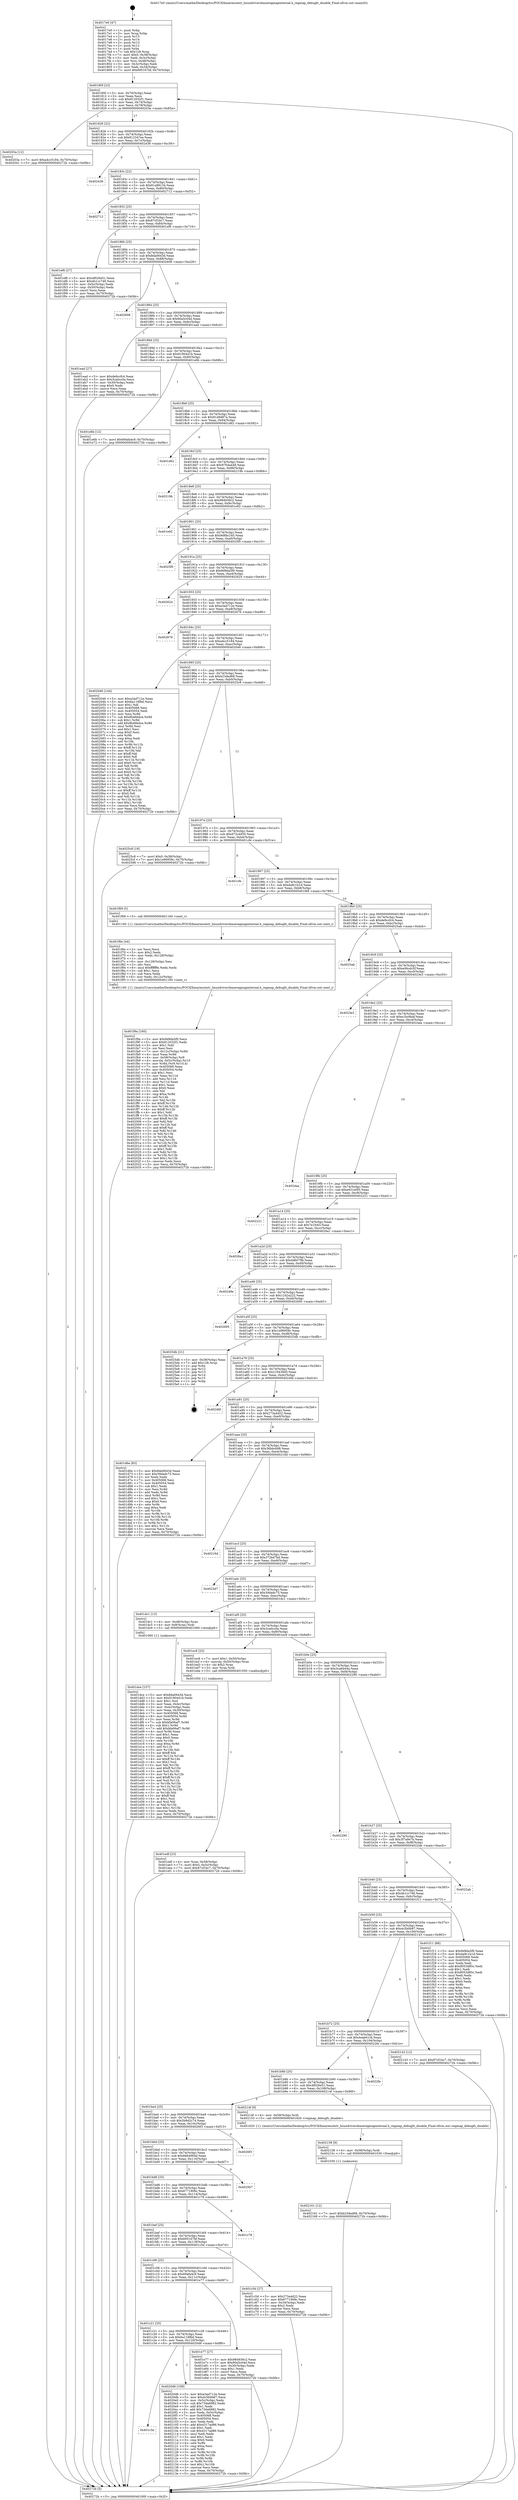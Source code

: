 digraph "0x4017e0" {
  label = "0x4017e0 (/mnt/c/Users/mathe/Desktop/tcc/POCII/binaries/extr_linuxdriversbaseregmapinternal.h_regmap_debugfs_disable_Final-ollvm.out::main(0))"
  labelloc = "t"
  node[shape=record]

  Entry [label="",width=0.3,height=0.3,shape=circle,fillcolor=black,style=filled]
  "0x40180f" [label="{
     0x40180f [23]\l
     | [instrs]\l
     &nbsp;&nbsp;0x40180f \<+3\>: mov -0x70(%rbp),%eax\l
     &nbsp;&nbsp;0x401812 \<+2\>: mov %eax,%ecx\l
     &nbsp;&nbsp;0x401814 \<+6\>: sub $0x812032f1,%ecx\l
     &nbsp;&nbsp;0x40181a \<+3\>: mov %eax,-0x74(%rbp)\l
     &nbsp;&nbsp;0x40181d \<+3\>: mov %ecx,-0x78(%rbp)\l
     &nbsp;&nbsp;0x401820 \<+6\>: je 000000000040203a \<main+0x85a\>\l
  }"]
  "0x40203a" [label="{
     0x40203a [12]\l
     | [instrs]\l
     &nbsp;&nbsp;0x40203a \<+7\>: movl $0xa4cc5184,-0x70(%rbp)\l
     &nbsp;&nbsp;0x402041 \<+5\>: jmp 000000000040272b \<main+0xf4b\>\l
  }"]
  "0x401826" [label="{
     0x401826 [22]\l
     | [instrs]\l
     &nbsp;&nbsp;0x401826 \<+5\>: jmp 000000000040182b \<main+0x4b\>\l
     &nbsp;&nbsp;0x40182b \<+3\>: mov -0x74(%rbp),%eax\l
     &nbsp;&nbsp;0x40182e \<+5\>: sub $0x812347ee,%eax\l
     &nbsp;&nbsp;0x401833 \<+3\>: mov %eax,-0x7c(%rbp)\l
     &nbsp;&nbsp;0x401836 \<+6\>: je 0000000000402436 \<main+0xc56\>\l
  }"]
  Exit [label="",width=0.3,height=0.3,shape=circle,fillcolor=black,style=filled,peripheries=2]
  "0x402436" [label="{
     0x402436\l
  }", style=dashed]
  "0x40183c" [label="{
     0x40183c [22]\l
     | [instrs]\l
     &nbsp;&nbsp;0x40183c \<+5\>: jmp 0000000000401841 \<main+0x61\>\l
     &nbsp;&nbsp;0x401841 \<+3\>: mov -0x74(%rbp),%eax\l
     &nbsp;&nbsp;0x401844 \<+5\>: sub $0x81a88134,%eax\l
     &nbsp;&nbsp;0x401849 \<+3\>: mov %eax,-0x80(%rbp)\l
     &nbsp;&nbsp;0x40184c \<+6\>: je 0000000000402712 \<main+0xf32\>\l
  }"]
  "0x402161" [label="{
     0x402161 [12]\l
     | [instrs]\l
     &nbsp;&nbsp;0x402161 \<+7\>: movl $0xb23ded68,-0x70(%rbp)\l
     &nbsp;&nbsp;0x402168 \<+5\>: jmp 000000000040272b \<main+0xf4b\>\l
  }"]
  "0x402712" [label="{
     0x402712\l
  }", style=dashed]
  "0x401852" [label="{
     0x401852 [25]\l
     | [instrs]\l
     &nbsp;&nbsp;0x401852 \<+5\>: jmp 0000000000401857 \<main+0x77\>\l
     &nbsp;&nbsp;0x401857 \<+3\>: mov -0x74(%rbp),%eax\l
     &nbsp;&nbsp;0x40185a \<+5\>: sub $0x87cf1bc7,%eax\l
     &nbsp;&nbsp;0x40185f \<+6\>: mov %eax,-0x84(%rbp)\l
     &nbsp;&nbsp;0x401865 \<+6\>: je 0000000000401ef6 \<main+0x716\>\l
  }"]
  "0x402158" [label="{
     0x402158 [9]\l
     | [instrs]\l
     &nbsp;&nbsp;0x402158 \<+4\>: mov -0x58(%rbp),%rdi\l
     &nbsp;&nbsp;0x40215c \<+5\>: call 0000000000401030 \<free@plt\>\l
     | [calls]\l
     &nbsp;&nbsp;0x401030 \{1\} (unknown)\l
  }"]
  "0x401ef6" [label="{
     0x401ef6 [27]\l
     | [instrs]\l
     &nbsp;&nbsp;0x401ef6 \<+5\>: mov $0x4f026e51,%eax\l
     &nbsp;&nbsp;0x401efb \<+5\>: mov $0x4b1cc746,%ecx\l
     &nbsp;&nbsp;0x401f00 \<+3\>: mov -0x5c(%rbp),%edx\l
     &nbsp;&nbsp;0x401f03 \<+3\>: cmp -0x50(%rbp),%edx\l
     &nbsp;&nbsp;0x401f06 \<+3\>: cmovl %ecx,%eax\l
     &nbsp;&nbsp;0x401f09 \<+3\>: mov %eax,-0x70(%rbp)\l
     &nbsp;&nbsp;0x401f0c \<+5\>: jmp 000000000040272b \<main+0xf4b\>\l
  }"]
  "0x40186b" [label="{
     0x40186b [25]\l
     | [instrs]\l
     &nbsp;&nbsp;0x40186b \<+5\>: jmp 0000000000401870 \<main+0x90\>\l
     &nbsp;&nbsp;0x401870 \<+3\>: mov -0x74(%rbp),%eax\l
     &nbsp;&nbsp;0x401873 \<+5\>: sub $0x8da0643d,%eax\l
     &nbsp;&nbsp;0x401878 \<+6\>: mov %eax,-0x88(%rbp)\l
     &nbsp;&nbsp;0x40187e \<+6\>: je 0000000000402608 \<main+0xe28\>\l
  }"]
  "0x401c3a" [label="{
     0x401c3a\l
  }", style=dashed]
  "0x402608" [label="{
     0x402608\l
  }", style=dashed]
  "0x401884" [label="{
     0x401884 [25]\l
     | [instrs]\l
     &nbsp;&nbsp;0x401884 \<+5\>: jmp 0000000000401889 \<main+0xa9\>\l
     &nbsp;&nbsp;0x401889 \<+3\>: mov -0x74(%rbp),%eax\l
     &nbsp;&nbsp;0x40188c \<+5\>: sub $0x90a5c04d,%eax\l
     &nbsp;&nbsp;0x401891 \<+6\>: mov %eax,-0x8c(%rbp)\l
     &nbsp;&nbsp;0x401897 \<+6\>: je 0000000000401ead \<main+0x6cd\>\l
  }"]
  "0x4020d6" [label="{
     0x4020d6 [109]\l
     | [instrs]\l
     &nbsp;&nbsp;0x4020d6 \<+5\>: mov $0xa3ad712e,%eax\l
     &nbsp;&nbsp;0x4020db \<+5\>: mov $0x4c5b0b87,%ecx\l
     &nbsp;&nbsp;0x4020e0 \<+3\>: mov -0x5c(%rbp),%edx\l
     &nbsp;&nbsp;0x4020e3 \<+6\>: sub $0x73da6982,%edx\l
     &nbsp;&nbsp;0x4020e9 \<+3\>: add $0x1,%edx\l
     &nbsp;&nbsp;0x4020ec \<+6\>: add $0x73da6982,%edx\l
     &nbsp;&nbsp;0x4020f2 \<+3\>: mov %edx,-0x5c(%rbp)\l
     &nbsp;&nbsp;0x4020f5 \<+7\>: mov 0x405068,%edx\l
     &nbsp;&nbsp;0x4020fc \<+7\>: mov 0x405054,%esi\l
     &nbsp;&nbsp;0x402103 \<+2\>: mov %edx,%edi\l
     &nbsp;&nbsp;0x402105 \<+6\>: add $0x4317ad86,%edi\l
     &nbsp;&nbsp;0x40210b \<+3\>: sub $0x1,%edi\l
     &nbsp;&nbsp;0x40210e \<+6\>: sub $0x4317ad86,%edi\l
     &nbsp;&nbsp;0x402114 \<+3\>: imul %edi,%edx\l
     &nbsp;&nbsp;0x402117 \<+3\>: and $0x1,%edx\l
     &nbsp;&nbsp;0x40211a \<+3\>: cmp $0x0,%edx\l
     &nbsp;&nbsp;0x40211d \<+4\>: sete %r8b\l
     &nbsp;&nbsp;0x402121 \<+3\>: cmp $0xa,%esi\l
     &nbsp;&nbsp;0x402124 \<+4\>: setl %r9b\l
     &nbsp;&nbsp;0x402128 \<+3\>: mov %r8b,%r10b\l
     &nbsp;&nbsp;0x40212b \<+3\>: and %r9b,%r10b\l
     &nbsp;&nbsp;0x40212e \<+3\>: xor %r9b,%r8b\l
     &nbsp;&nbsp;0x402131 \<+3\>: or %r8b,%r10b\l
     &nbsp;&nbsp;0x402134 \<+4\>: test $0x1,%r10b\l
     &nbsp;&nbsp;0x402138 \<+3\>: cmovne %ecx,%eax\l
     &nbsp;&nbsp;0x40213b \<+3\>: mov %eax,-0x70(%rbp)\l
     &nbsp;&nbsp;0x40213e \<+5\>: jmp 000000000040272b \<main+0xf4b\>\l
  }"]
  "0x401ead" [label="{
     0x401ead [27]\l
     | [instrs]\l
     &nbsp;&nbsp;0x401ead \<+5\>: mov $0xde9ccfc4,%eax\l
     &nbsp;&nbsp;0x401eb2 \<+5\>: mov $0x3ca0cc0a,%ecx\l
     &nbsp;&nbsp;0x401eb7 \<+3\>: mov -0x30(%rbp),%edx\l
     &nbsp;&nbsp;0x401eba \<+3\>: cmp $0x0,%edx\l
     &nbsp;&nbsp;0x401ebd \<+3\>: cmove %ecx,%eax\l
     &nbsp;&nbsp;0x401ec0 \<+3\>: mov %eax,-0x70(%rbp)\l
     &nbsp;&nbsp;0x401ec3 \<+5\>: jmp 000000000040272b \<main+0xf4b\>\l
  }"]
  "0x40189d" [label="{
     0x40189d [25]\l
     | [instrs]\l
     &nbsp;&nbsp;0x40189d \<+5\>: jmp 00000000004018a2 \<main+0xc2\>\l
     &nbsp;&nbsp;0x4018a2 \<+3\>: mov -0x74(%rbp),%eax\l
     &nbsp;&nbsp;0x4018a5 \<+5\>: sub $0x9190441b,%eax\l
     &nbsp;&nbsp;0x4018aa \<+6\>: mov %eax,-0x90(%rbp)\l
     &nbsp;&nbsp;0x4018b0 \<+6\>: je 0000000000401e6b \<main+0x68b\>\l
  }"]
  "0x401f9a" [label="{
     0x401f9a [160]\l
     | [instrs]\l
     &nbsp;&nbsp;0x401f9a \<+5\>: mov $0x9d9da5f0,%ecx\l
     &nbsp;&nbsp;0x401f9f \<+5\>: mov $0x812032f1,%edx\l
     &nbsp;&nbsp;0x401fa4 \<+3\>: mov $0x1,%dil\l
     &nbsp;&nbsp;0x401fa7 \<+2\>: xor %esi,%esi\l
     &nbsp;&nbsp;0x401fa9 \<+7\>: mov -0x12c(%rbp),%r8d\l
     &nbsp;&nbsp;0x401fb0 \<+4\>: imul %eax,%r8d\l
     &nbsp;&nbsp;0x401fb4 \<+4\>: mov -0x58(%rbp),%r9\l
     &nbsp;&nbsp;0x401fb8 \<+4\>: movslq -0x5c(%rbp),%r10\l
     &nbsp;&nbsp;0x401fbc \<+4\>: mov %r8d,(%r9,%r10,4)\l
     &nbsp;&nbsp;0x401fc0 \<+7\>: mov 0x405068,%eax\l
     &nbsp;&nbsp;0x401fc7 \<+8\>: mov 0x405054,%r8d\l
     &nbsp;&nbsp;0x401fcf \<+3\>: sub $0x1,%esi\l
     &nbsp;&nbsp;0x401fd2 \<+3\>: mov %eax,%r11d\l
     &nbsp;&nbsp;0x401fd5 \<+3\>: add %esi,%r11d\l
     &nbsp;&nbsp;0x401fd8 \<+4\>: imul %r11d,%eax\l
     &nbsp;&nbsp;0x401fdc \<+3\>: and $0x1,%eax\l
     &nbsp;&nbsp;0x401fdf \<+3\>: cmp $0x0,%eax\l
     &nbsp;&nbsp;0x401fe2 \<+3\>: sete %bl\l
     &nbsp;&nbsp;0x401fe5 \<+4\>: cmp $0xa,%r8d\l
     &nbsp;&nbsp;0x401fe9 \<+4\>: setl %r14b\l
     &nbsp;&nbsp;0x401fed \<+3\>: mov %bl,%r15b\l
     &nbsp;&nbsp;0x401ff0 \<+4\>: xor $0xff,%r15b\l
     &nbsp;&nbsp;0x401ff4 \<+3\>: mov %r14b,%r12b\l
     &nbsp;&nbsp;0x401ff7 \<+4\>: xor $0xff,%r12b\l
     &nbsp;&nbsp;0x401ffb \<+4\>: xor $0x1,%dil\l
     &nbsp;&nbsp;0x401fff \<+3\>: mov %r15b,%r13b\l
     &nbsp;&nbsp;0x402002 \<+4\>: and $0xff,%r13b\l
     &nbsp;&nbsp;0x402006 \<+3\>: and %dil,%bl\l
     &nbsp;&nbsp;0x402009 \<+3\>: mov %r12b,%al\l
     &nbsp;&nbsp;0x40200c \<+2\>: and $0xff,%al\l
     &nbsp;&nbsp;0x40200e \<+3\>: and %dil,%r14b\l
     &nbsp;&nbsp;0x402011 \<+3\>: or %bl,%r13b\l
     &nbsp;&nbsp;0x402014 \<+3\>: or %r14b,%al\l
     &nbsp;&nbsp;0x402017 \<+3\>: xor %al,%r13b\l
     &nbsp;&nbsp;0x40201a \<+3\>: or %r12b,%r15b\l
     &nbsp;&nbsp;0x40201d \<+4\>: xor $0xff,%r15b\l
     &nbsp;&nbsp;0x402021 \<+4\>: or $0x1,%dil\l
     &nbsp;&nbsp;0x402025 \<+3\>: and %dil,%r15b\l
     &nbsp;&nbsp;0x402028 \<+3\>: or %r15b,%r13b\l
     &nbsp;&nbsp;0x40202b \<+4\>: test $0x1,%r13b\l
     &nbsp;&nbsp;0x40202f \<+3\>: cmovne %edx,%ecx\l
     &nbsp;&nbsp;0x402032 \<+3\>: mov %ecx,-0x70(%rbp)\l
     &nbsp;&nbsp;0x402035 \<+5\>: jmp 000000000040272b \<main+0xf4b\>\l
  }"]
  "0x401e6b" [label="{
     0x401e6b [12]\l
     | [instrs]\l
     &nbsp;&nbsp;0x401e6b \<+7\>: movl $0x69afa4c9,-0x70(%rbp)\l
     &nbsp;&nbsp;0x401e72 \<+5\>: jmp 000000000040272b \<main+0xf4b\>\l
  }"]
  "0x4018b6" [label="{
     0x4018b6 [25]\l
     | [instrs]\l
     &nbsp;&nbsp;0x4018b6 \<+5\>: jmp 00000000004018bb \<main+0xdb\>\l
     &nbsp;&nbsp;0x4018bb \<+3\>: mov -0x74(%rbp),%eax\l
     &nbsp;&nbsp;0x4018be \<+5\>: sub $0x91d9d87a,%eax\l
     &nbsp;&nbsp;0x4018c3 \<+6\>: mov %eax,-0x94(%rbp)\l
     &nbsp;&nbsp;0x4018c9 \<+6\>: je 0000000000401d62 \<main+0x582\>\l
  }"]
  "0x401f6e" [label="{
     0x401f6e [44]\l
     | [instrs]\l
     &nbsp;&nbsp;0x401f6e \<+2\>: xor %ecx,%ecx\l
     &nbsp;&nbsp;0x401f70 \<+5\>: mov $0x2,%edx\l
     &nbsp;&nbsp;0x401f75 \<+6\>: mov %edx,-0x128(%rbp)\l
     &nbsp;&nbsp;0x401f7b \<+1\>: cltd\l
     &nbsp;&nbsp;0x401f7c \<+6\>: mov -0x128(%rbp),%esi\l
     &nbsp;&nbsp;0x401f82 \<+2\>: idiv %esi\l
     &nbsp;&nbsp;0x401f84 \<+6\>: imul $0xfffffffe,%edx,%edx\l
     &nbsp;&nbsp;0x401f8a \<+3\>: sub $0x1,%ecx\l
     &nbsp;&nbsp;0x401f8d \<+2\>: sub %ecx,%edx\l
     &nbsp;&nbsp;0x401f8f \<+6\>: mov %edx,-0x12c(%rbp)\l
     &nbsp;&nbsp;0x401f95 \<+5\>: call 0000000000401160 \<next_i\>\l
     | [calls]\l
     &nbsp;&nbsp;0x401160 \{1\} (/mnt/c/Users/mathe/Desktop/tcc/POCII/binaries/extr_linuxdriversbaseregmapinternal.h_regmap_debugfs_disable_Final-ollvm.out::next_i)\l
  }"]
  "0x401d62" [label="{
     0x401d62\l
  }", style=dashed]
  "0x4018cf" [label="{
     0x4018cf [25]\l
     | [instrs]\l
     &nbsp;&nbsp;0x4018cf \<+5\>: jmp 00000000004018d4 \<main+0xf4\>\l
     &nbsp;&nbsp;0x4018d4 \<+3\>: mov -0x74(%rbp),%eax\l
     &nbsp;&nbsp;0x4018d7 \<+5\>: sub $0x9764a448,%eax\l
     &nbsp;&nbsp;0x4018dc \<+6\>: mov %eax,-0x98(%rbp)\l
     &nbsp;&nbsp;0x4018e2 \<+6\>: je 000000000040219b \<main+0x9bb\>\l
  }"]
  "0x401edf" [label="{
     0x401edf [23]\l
     | [instrs]\l
     &nbsp;&nbsp;0x401edf \<+4\>: mov %rax,-0x58(%rbp)\l
     &nbsp;&nbsp;0x401ee3 \<+7\>: movl $0x0,-0x5c(%rbp)\l
     &nbsp;&nbsp;0x401eea \<+7\>: movl $0x87cf1bc7,-0x70(%rbp)\l
     &nbsp;&nbsp;0x401ef1 \<+5\>: jmp 000000000040272b \<main+0xf4b\>\l
  }"]
  "0x40219b" [label="{
     0x40219b\l
  }", style=dashed]
  "0x4018e8" [label="{
     0x4018e8 [25]\l
     | [instrs]\l
     &nbsp;&nbsp;0x4018e8 \<+5\>: jmp 00000000004018ed \<main+0x10d\>\l
     &nbsp;&nbsp;0x4018ed \<+3\>: mov -0x74(%rbp),%eax\l
     &nbsp;&nbsp;0x4018f0 \<+5\>: sub $0x984936c2,%eax\l
     &nbsp;&nbsp;0x4018f5 \<+6\>: mov %eax,-0x9c(%rbp)\l
     &nbsp;&nbsp;0x4018fb \<+6\>: je 0000000000401e92 \<main+0x6b2\>\l
  }"]
  "0x401c21" [label="{
     0x401c21 [25]\l
     | [instrs]\l
     &nbsp;&nbsp;0x401c21 \<+5\>: jmp 0000000000401c26 \<main+0x446\>\l
     &nbsp;&nbsp;0x401c26 \<+3\>: mov -0x74(%rbp),%eax\l
     &nbsp;&nbsp;0x401c29 \<+5\>: sub $0x6a118fbd,%eax\l
     &nbsp;&nbsp;0x401c2e \<+6\>: mov %eax,-0x120(%rbp)\l
     &nbsp;&nbsp;0x401c34 \<+6\>: je 00000000004020d6 \<main+0x8f6\>\l
  }"]
  "0x401e92" [label="{
     0x401e92\l
  }", style=dashed]
  "0x401901" [label="{
     0x401901 [25]\l
     | [instrs]\l
     &nbsp;&nbsp;0x401901 \<+5\>: jmp 0000000000401906 \<main+0x126\>\l
     &nbsp;&nbsp;0x401906 \<+3\>: mov -0x74(%rbp),%eax\l
     &nbsp;&nbsp;0x401909 \<+5\>: sub $0x9d8bc245,%eax\l
     &nbsp;&nbsp;0x40190e \<+6\>: mov %eax,-0xa0(%rbp)\l
     &nbsp;&nbsp;0x401914 \<+6\>: je 00000000004025f0 \<main+0xe10\>\l
  }"]
  "0x401e77" [label="{
     0x401e77 [27]\l
     | [instrs]\l
     &nbsp;&nbsp;0x401e77 \<+5\>: mov $0x984936c2,%eax\l
     &nbsp;&nbsp;0x401e7c \<+5\>: mov $0x90a5c04d,%ecx\l
     &nbsp;&nbsp;0x401e81 \<+3\>: mov -0x30(%rbp),%edx\l
     &nbsp;&nbsp;0x401e84 \<+3\>: cmp $0x1,%edx\l
     &nbsp;&nbsp;0x401e87 \<+3\>: cmovl %ecx,%eax\l
     &nbsp;&nbsp;0x401e8a \<+3\>: mov %eax,-0x70(%rbp)\l
     &nbsp;&nbsp;0x401e8d \<+5\>: jmp 000000000040272b \<main+0xf4b\>\l
  }"]
  "0x4025f0" [label="{
     0x4025f0\l
  }", style=dashed]
  "0x40191a" [label="{
     0x40191a [25]\l
     | [instrs]\l
     &nbsp;&nbsp;0x40191a \<+5\>: jmp 000000000040191f \<main+0x13f\>\l
     &nbsp;&nbsp;0x40191f \<+3\>: mov -0x74(%rbp),%eax\l
     &nbsp;&nbsp;0x401922 \<+5\>: sub $0x9d9da5f0,%eax\l
     &nbsp;&nbsp;0x401927 \<+6\>: mov %eax,-0xa4(%rbp)\l
     &nbsp;&nbsp;0x40192d \<+6\>: je 0000000000402624 \<main+0xe44\>\l
  }"]
  "0x401dce" [label="{
     0x401dce [157]\l
     | [instrs]\l
     &nbsp;&nbsp;0x401dce \<+5\>: mov $0x8da0643d,%ecx\l
     &nbsp;&nbsp;0x401dd3 \<+5\>: mov $0x9190441b,%edx\l
     &nbsp;&nbsp;0x401dd8 \<+3\>: mov $0x1,%sil\l
     &nbsp;&nbsp;0x401ddb \<+3\>: mov %eax,-0x4c(%rbp)\l
     &nbsp;&nbsp;0x401dde \<+3\>: mov -0x4c(%rbp),%eax\l
     &nbsp;&nbsp;0x401de1 \<+3\>: mov %eax,-0x30(%rbp)\l
     &nbsp;&nbsp;0x401de4 \<+7\>: mov 0x405068,%eax\l
     &nbsp;&nbsp;0x401deb \<+8\>: mov 0x405054,%r8d\l
     &nbsp;&nbsp;0x401df3 \<+3\>: mov %eax,%r9d\l
     &nbsp;&nbsp;0x401df6 \<+7\>: sub $0xbfa06af7,%r9d\l
     &nbsp;&nbsp;0x401dfd \<+4\>: sub $0x1,%r9d\l
     &nbsp;&nbsp;0x401e01 \<+7\>: add $0xbfa06af7,%r9d\l
     &nbsp;&nbsp;0x401e08 \<+4\>: imul %r9d,%eax\l
     &nbsp;&nbsp;0x401e0c \<+3\>: and $0x1,%eax\l
     &nbsp;&nbsp;0x401e0f \<+3\>: cmp $0x0,%eax\l
     &nbsp;&nbsp;0x401e12 \<+4\>: sete %r10b\l
     &nbsp;&nbsp;0x401e16 \<+4\>: cmp $0xa,%r8d\l
     &nbsp;&nbsp;0x401e1a \<+4\>: setl %r11b\l
     &nbsp;&nbsp;0x401e1e \<+3\>: mov %r10b,%bl\l
     &nbsp;&nbsp;0x401e21 \<+3\>: xor $0xff,%bl\l
     &nbsp;&nbsp;0x401e24 \<+3\>: mov %r11b,%r14b\l
     &nbsp;&nbsp;0x401e27 \<+4\>: xor $0xff,%r14b\l
     &nbsp;&nbsp;0x401e2b \<+4\>: xor $0x1,%sil\l
     &nbsp;&nbsp;0x401e2f \<+3\>: mov %bl,%r15b\l
     &nbsp;&nbsp;0x401e32 \<+4\>: and $0xff,%r15b\l
     &nbsp;&nbsp;0x401e36 \<+3\>: and %sil,%r10b\l
     &nbsp;&nbsp;0x401e39 \<+3\>: mov %r14b,%r12b\l
     &nbsp;&nbsp;0x401e3c \<+4\>: and $0xff,%r12b\l
     &nbsp;&nbsp;0x401e40 \<+3\>: and %sil,%r11b\l
     &nbsp;&nbsp;0x401e43 \<+3\>: or %r10b,%r15b\l
     &nbsp;&nbsp;0x401e46 \<+3\>: or %r11b,%r12b\l
     &nbsp;&nbsp;0x401e49 \<+3\>: xor %r12b,%r15b\l
     &nbsp;&nbsp;0x401e4c \<+3\>: or %r14b,%bl\l
     &nbsp;&nbsp;0x401e4f \<+3\>: xor $0xff,%bl\l
     &nbsp;&nbsp;0x401e52 \<+4\>: or $0x1,%sil\l
     &nbsp;&nbsp;0x401e56 \<+3\>: and %sil,%bl\l
     &nbsp;&nbsp;0x401e59 \<+3\>: or %bl,%r15b\l
     &nbsp;&nbsp;0x401e5c \<+4\>: test $0x1,%r15b\l
     &nbsp;&nbsp;0x401e60 \<+3\>: cmovne %edx,%ecx\l
     &nbsp;&nbsp;0x401e63 \<+3\>: mov %ecx,-0x70(%rbp)\l
     &nbsp;&nbsp;0x401e66 \<+5\>: jmp 000000000040272b \<main+0xf4b\>\l
  }"]
  "0x402624" [label="{
     0x402624\l
  }", style=dashed]
  "0x401933" [label="{
     0x401933 [25]\l
     | [instrs]\l
     &nbsp;&nbsp;0x401933 \<+5\>: jmp 0000000000401938 \<main+0x158\>\l
     &nbsp;&nbsp;0x401938 \<+3\>: mov -0x74(%rbp),%eax\l
     &nbsp;&nbsp;0x40193b \<+5\>: sub $0xa3ad712e,%eax\l
     &nbsp;&nbsp;0x401940 \<+6\>: mov %eax,-0xa8(%rbp)\l
     &nbsp;&nbsp;0x401946 \<+6\>: je 0000000000402676 \<main+0xe96\>\l
  }"]
  "0x4017e0" [label="{
     0x4017e0 [47]\l
     | [instrs]\l
     &nbsp;&nbsp;0x4017e0 \<+1\>: push %rbp\l
     &nbsp;&nbsp;0x4017e1 \<+3\>: mov %rsp,%rbp\l
     &nbsp;&nbsp;0x4017e4 \<+2\>: push %r15\l
     &nbsp;&nbsp;0x4017e6 \<+2\>: push %r14\l
     &nbsp;&nbsp;0x4017e8 \<+2\>: push %r13\l
     &nbsp;&nbsp;0x4017ea \<+2\>: push %r12\l
     &nbsp;&nbsp;0x4017ec \<+1\>: push %rbx\l
     &nbsp;&nbsp;0x4017ed \<+7\>: sub $0x128,%rsp\l
     &nbsp;&nbsp;0x4017f4 \<+7\>: movl $0x0,-0x38(%rbp)\l
     &nbsp;&nbsp;0x4017fb \<+3\>: mov %edi,-0x3c(%rbp)\l
     &nbsp;&nbsp;0x4017fe \<+4\>: mov %rsi,-0x48(%rbp)\l
     &nbsp;&nbsp;0x401802 \<+3\>: mov -0x3c(%rbp),%edi\l
     &nbsp;&nbsp;0x401805 \<+3\>: mov %edi,-0x34(%rbp)\l
     &nbsp;&nbsp;0x401808 \<+7\>: movl $0x695167bf,-0x70(%rbp)\l
  }"]
  "0x402676" [label="{
     0x402676\l
  }", style=dashed]
  "0x40194c" [label="{
     0x40194c [25]\l
     | [instrs]\l
     &nbsp;&nbsp;0x40194c \<+5\>: jmp 0000000000401951 \<main+0x171\>\l
     &nbsp;&nbsp;0x401951 \<+3\>: mov -0x74(%rbp),%eax\l
     &nbsp;&nbsp;0x401954 \<+5\>: sub $0xa4cc5184,%eax\l
     &nbsp;&nbsp;0x401959 \<+6\>: mov %eax,-0xac(%rbp)\l
     &nbsp;&nbsp;0x40195f \<+6\>: je 0000000000402046 \<main+0x866\>\l
  }"]
  "0x40272b" [label="{
     0x40272b [5]\l
     | [instrs]\l
     &nbsp;&nbsp;0x40272b \<+5\>: jmp 000000000040180f \<main+0x2f\>\l
  }"]
  "0x402046" [label="{
     0x402046 [144]\l
     | [instrs]\l
     &nbsp;&nbsp;0x402046 \<+5\>: mov $0xa3ad712e,%eax\l
     &nbsp;&nbsp;0x40204b \<+5\>: mov $0x6a118fbd,%ecx\l
     &nbsp;&nbsp;0x402050 \<+2\>: mov $0x1,%dl\l
     &nbsp;&nbsp;0x402052 \<+7\>: mov 0x405068,%esi\l
     &nbsp;&nbsp;0x402059 \<+7\>: mov 0x405054,%edi\l
     &nbsp;&nbsp;0x402060 \<+3\>: mov %esi,%r8d\l
     &nbsp;&nbsp;0x402063 \<+7\>: sub $0x8b46bdce,%r8d\l
     &nbsp;&nbsp;0x40206a \<+4\>: sub $0x1,%r8d\l
     &nbsp;&nbsp;0x40206e \<+7\>: add $0x8b46bdce,%r8d\l
     &nbsp;&nbsp;0x402075 \<+4\>: imul %r8d,%esi\l
     &nbsp;&nbsp;0x402079 \<+3\>: and $0x1,%esi\l
     &nbsp;&nbsp;0x40207c \<+3\>: cmp $0x0,%esi\l
     &nbsp;&nbsp;0x40207f \<+4\>: sete %r9b\l
     &nbsp;&nbsp;0x402083 \<+3\>: cmp $0xa,%edi\l
     &nbsp;&nbsp;0x402086 \<+4\>: setl %r10b\l
     &nbsp;&nbsp;0x40208a \<+3\>: mov %r9b,%r11b\l
     &nbsp;&nbsp;0x40208d \<+4\>: xor $0xff,%r11b\l
     &nbsp;&nbsp;0x402091 \<+3\>: mov %r10b,%bl\l
     &nbsp;&nbsp;0x402094 \<+3\>: xor $0xff,%bl\l
     &nbsp;&nbsp;0x402097 \<+3\>: xor $0x0,%dl\l
     &nbsp;&nbsp;0x40209a \<+3\>: mov %r11b,%r14b\l
     &nbsp;&nbsp;0x40209d \<+4\>: and $0x0,%r14b\l
     &nbsp;&nbsp;0x4020a1 \<+3\>: and %dl,%r9b\l
     &nbsp;&nbsp;0x4020a4 \<+3\>: mov %bl,%r15b\l
     &nbsp;&nbsp;0x4020a7 \<+4\>: and $0x0,%r15b\l
     &nbsp;&nbsp;0x4020ab \<+3\>: and %dl,%r10b\l
     &nbsp;&nbsp;0x4020ae \<+3\>: or %r9b,%r14b\l
     &nbsp;&nbsp;0x4020b1 \<+3\>: or %r10b,%r15b\l
     &nbsp;&nbsp;0x4020b4 \<+3\>: xor %r15b,%r14b\l
     &nbsp;&nbsp;0x4020b7 \<+3\>: or %bl,%r11b\l
     &nbsp;&nbsp;0x4020ba \<+4\>: xor $0xff,%r11b\l
     &nbsp;&nbsp;0x4020be \<+3\>: or $0x0,%dl\l
     &nbsp;&nbsp;0x4020c1 \<+3\>: and %dl,%r11b\l
     &nbsp;&nbsp;0x4020c4 \<+3\>: or %r11b,%r14b\l
     &nbsp;&nbsp;0x4020c7 \<+4\>: test $0x1,%r14b\l
     &nbsp;&nbsp;0x4020cb \<+3\>: cmovne %ecx,%eax\l
     &nbsp;&nbsp;0x4020ce \<+3\>: mov %eax,-0x70(%rbp)\l
     &nbsp;&nbsp;0x4020d1 \<+5\>: jmp 000000000040272b \<main+0xf4b\>\l
  }"]
  "0x401965" [label="{
     0x401965 [25]\l
     | [instrs]\l
     &nbsp;&nbsp;0x401965 \<+5\>: jmp 000000000040196a \<main+0x18a\>\l
     &nbsp;&nbsp;0x40196a \<+3\>: mov -0x74(%rbp),%eax\l
     &nbsp;&nbsp;0x40196d \<+5\>: sub $0xb23ded68,%eax\l
     &nbsp;&nbsp;0x401972 \<+6\>: mov %eax,-0xb0(%rbp)\l
     &nbsp;&nbsp;0x401978 \<+6\>: je 00000000004025c8 \<main+0xde8\>\l
  }"]
  "0x401c08" [label="{
     0x401c08 [25]\l
     | [instrs]\l
     &nbsp;&nbsp;0x401c08 \<+5\>: jmp 0000000000401c0d \<main+0x42d\>\l
     &nbsp;&nbsp;0x401c0d \<+3\>: mov -0x74(%rbp),%eax\l
     &nbsp;&nbsp;0x401c10 \<+5\>: sub $0x69afa4c9,%eax\l
     &nbsp;&nbsp;0x401c15 \<+6\>: mov %eax,-0x11c(%rbp)\l
     &nbsp;&nbsp;0x401c1b \<+6\>: je 0000000000401e77 \<main+0x697\>\l
  }"]
  "0x4025c8" [label="{
     0x4025c8 [19]\l
     | [instrs]\l
     &nbsp;&nbsp;0x4025c8 \<+7\>: movl $0x0,-0x38(%rbp)\l
     &nbsp;&nbsp;0x4025cf \<+7\>: movl $0x1e96958c,-0x70(%rbp)\l
     &nbsp;&nbsp;0x4025d6 \<+5\>: jmp 000000000040272b \<main+0xf4b\>\l
  }"]
  "0x40197e" [label="{
     0x40197e [25]\l
     | [instrs]\l
     &nbsp;&nbsp;0x40197e \<+5\>: jmp 0000000000401983 \<main+0x1a3\>\l
     &nbsp;&nbsp;0x401983 \<+3\>: mov -0x74(%rbp),%eax\l
     &nbsp;&nbsp;0x401986 \<+5\>: sub $0xd72cd450,%eax\l
     &nbsp;&nbsp;0x40198b \<+6\>: mov %eax,-0xb4(%rbp)\l
     &nbsp;&nbsp;0x401991 \<+6\>: je 0000000000401cfe \<main+0x51e\>\l
  }"]
  "0x401c5d" [label="{
     0x401c5d [27]\l
     | [instrs]\l
     &nbsp;&nbsp;0x401c5d \<+5\>: mov $0x273a4d22,%eax\l
     &nbsp;&nbsp;0x401c62 \<+5\>: mov $0x6771908c,%ecx\l
     &nbsp;&nbsp;0x401c67 \<+3\>: mov -0x34(%rbp),%edx\l
     &nbsp;&nbsp;0x401c6a \<+3\>: cmp $0x2,%edx\l
     &nbsp;&nbsp;0x401c6d \<+3\>: cmovne %ecx,%eax\l
     &nbsp;&nbsp;0x401c70 \<+3\>: mov %eax,-0x70(%rbp)\l
     &nbsp;&nbsp;0x401c73 \<+5\>: jmp 000000000040272b \<main+0xf4b\>\l
  }"]
  "0x401cfe" [label="{
     0x401cfe\l
  }", style=dashed]
  "0x401997" [label="{
     0x401997 [25]\l
     | [instrs]\l
     &nbsp;&nbsp;0x401997 \<+5\>: jmp 000000000040199c \<main+0x1bc\>\l
     &nbsp;&nbsp;0x40199c \<+3\>: mov -0x74(%rbp),%eax\l
     &nbsp;&nbsp;0x40199f \<+5\>: sub $0xda9c1b1d,%eax\l
     &nbsp;&nbsp;0x4019a4 \<+6\>: mov %eax,-0xb8(%rbp)\l
     &nbsp;&nbsp;0x4019aa \<+6\>: je 0000000000401f69 \<main+0x789\>\l
  }"]
  "0x401bef" [label="{
     0x401bef [25]\l
     | [instrs]\l
     &nbsp;&nbsp;0x401bef \<+5\>: jmp 0000000000401bf4 \<main+0x414\>\l
     &nbsp;&nbsp;0x401bf4 \<+3\>: mov -0x74(%rbp),%eax\l
     &nbsp;&nbsp;0x401bf7 \<+5\>: sub $0x695167bf,%eax\l
     &nbsp;&nbsp;0x401bfc \<+6\>: mov %eax,-0x118(%rbp)\l
     &nbsp;&nbsp;0x401c02 \<+6\>: je 0000000000401c5d \<main+0x47d\>\l
  }"]
  "0x401f69" [label="{
     0x401f69 [5]\l
     | [instrs]\l
     &nbsp;&nbsp;0x401f69 \<+5\>: call 0000000000401160 \<next_i\>\l
     | [calls]\l
     &nbsp;&nbsp;0x401160 \{1\} (/mnt/c/Users/mathe/Desktop/tcc/POCII/binaries/extr_linuxdriversbaseregmapinternal.h_regmap_debugfs_disable_Final-ollvm.out::next_i)\l
  }"]
  "0x4019b0" [label="{
     0x4019b0 [25]\l
     | [instrs]\l
     &nbsp;&nbsp;0x4019b0 \<+5\>: jmp 00000000004019b5 \<main+0x1d5\>\l
     &nbsp;&nbsp;0x4019b5 \<+3\>: mov -0x74(%rbp),%eax\l
     &nbsp;&nbsp;0x4019b8 \<+5\>: sub $0xde9ccfc4,%eax\l
     &nbsp;&nbsp;0x4019bd \<+6\>: mov %eax,-0xbc(%rbp)\l
     &nbsp;&nbsp;0x4019c3 \<+6\>: je 00000000004025ab \<main+0xdcb\>\l
  }"]
  "0x401c78" [label="{
     0x401c78\l
  }", style=dashed]
  "0x4025ab" [label="{
     0x4025ab\l
  }", style=dashed]
  "0x4019c9" [label="{
     0x4019c9 [25]\l
     | [instrs]\l
     &nbsp;&nbsp;0x4019c9 \<+5\>: jmp 00000000004019ce \<main+0x1ee\>\l
     &nbsp;&nbsp;0x4019ce \<+3\>: mov -0x74(%rbp),%eax\l
     &nbsp;&nbsp;0x4019d1 \<+5\>: sub $0xe06cdc5f,%eax\l
     &nbsp;&nbsp;0x4019d6 \<+6\>: mov %eax,-0xc0(%rbp)\l
     &nbsp;&nbsp;0x4019dc \<+6\>: je 00000000004023e3 \<main+0xc03\>\l
  }"]
  "0x401bd6" [label="{
     0x401bd6 [25]\l
     | [instrs]\l
     &nbsp;&nbsp;0x401bd6 \<+5\>: jmp 0000000000401bdb \<main+0x3fb\>\l
     &nbsp;&nbsp;0x401bdb \<+3\>: mov -0x74(%rbp),%eax\l
     &nbsp;&nbsp;0x401bde \<+5\>: sub $0x6771908c,%eax\l
     &nbsp;&nbsp;0x401be3 \<+6\>: mov %eax,-0x114(%rbp)\l
     &nbsp;&nbsp;0x401be9 \<+6\>: je 0000000000401c78 \<main+0x498\>\l
  }"]
  "0x4023e3" [label="{
     0x4023e3\l
  }", style=dashed]
  "0x4019e2" [label="{
     0x4019e2 [25]\l
     | [instrs]\l
     &nbsp;&nbsp;0x4019e2 \<+5\>: jmp 00000000004019e7 \<main+0x207\>\l
     &nbsp;&nbsp;0x4019e7 \<+3\>: mov -0x74(%rbp),%eax\l
     &nbsp;&nbsp;0x4019ea \<+5\>: sub $0xe1bc9baf,%eax\l
     &nbsp;&nbsp;0x4019ef \<+6\>: mov %eax,-0xc4(%rbp)\l
     &nbsp;&nbsp;0x4019f5 \<+6\>: je 00000000004024aa \<main+0xcca\>\l
  }"]
  "0x4025b7" [label="{
     0x4025b7\l
  }", style=dashed]
  "0x4024aa" [label="{
     0x4024aa\l
  }", style=dashed]
  "0x4019fb" [label="{
     0x4019fb [25]\l
     | [instrs]\l
     &nbsp;&nbsp;0x4019fb \<+5\>: jmp 0000000000401a00 \<main+0x220\>\l
     &nbsp;&nbsp;0x401a00 \<+3\>: mov -0x74(%rbp),%eax\l
     &nbsp;&nbsp;0x401a03 \<+5\>: sub $0xe631e0f3,%eax\l
     &nbsp;&nbsp;0x401a08 \<+6\>: mov %eax,-0xc8(%rbp)\l
     &nbsp;&nbsp;0x401a0e \<+6\>: je 0000000000402221 \<main+0xa41\>\l
  }"]
  "0x401bbd" [label="{
     0x401bbd [25]\l
     | [instrs]\l
     &nbsp;&nbsp;0x401bbd \<+5\>: jmp 0000000000401bc2 \<main+0x3e2\>\l
     &nbsp;&nbsp;0x401bc2 \<+3\>: mov -0x74(%rbp),%eax\l
     &nbsp;&nbsp;0x401bc5 \<+5\>: sub $0x6664964d,%eax\l
     &nbsp;&nbsp;0x401bca \<+6\>: mov %eax,-0x110(%rbp)\l
     &nbsp;&nbsp;0x401bd0 \<+6\>: je 00000000004025b7 \<main+0xdd7\>\l
  }"]
  "0x402221" [label="{
     0x402221\l
  }", style=dashed]
  "0x401a14" [label="{
     0x401a14 [25]\l
     | [instrs]\l
     &nbsp;&nbsp;0x401a14 \<+5\>: jmp 0000000000401a19 \<main+0x239\>\l
     &nbsp;&nbsp;0x401a19 \<+3\>: mov -0x74(%rbp),%eax\l
     &nbsp;&nbsp;0x401a1c \<+5\>: sub $0x7e1fc63,%eax\l
     &nbsp;&nbsp;0x401a21 \<+6\>: mov %eax,-0xcc(%rbp)\l
     &nbsp;&nbsp;0x401a27 \<+6\>: je 00000000004026a1 \<main+0xec1\>\l
  }"]
  "0x4026f3" [label="{
     0x4026f3\l
  }", style=dashed]
  "0x4026a1" [label="{
     0x4026a1\l
  }", style=dashed]
  "0x401a2d" [label="{
     0x401a2d [25]\l
     | [instrs]\l
     &nbsp;&nbsp;0x401a2d \<+5\>: jmp 0000000000401a32 \<main+0x252\>\l
     &nbsp;&nbsp;0x401a32 \<+3\>: mov -0x74(%rbp),%eax\l
     &nbsp;&nbsp;0x401a35 \<+5\>: sub $0xdd6079b,%eax\l
     &nbsp;&nbsp;0x401a3a \<+6\>: mov %eax,-0xd0(%rbp)\l
     &nbsp;&nbsp;0x401a40 \<+6\>: je 000000000040249e \<main+0xcbe\>\l
  }"]
  "0x401ba4" [label="{
     0x401ba4 [25]\l
     | [instrs]\l
     &nbsp;&nbsp;0x401ba4 \<+5\>: jmp 0000000000401ba9 \<main+0x3c9\>\l
     &nbsp;&nbsp;0x401ba9 \<+3\>: mov -0x74(%rbp),%eax\l
     &nbsp;&nbsp;0x401bac \<+5\>: sub $0x5b9d2c74,%eax\l
     &nbsp;&nbsp;0x401bb1 \<+6\>: mov %eax,-0x10c(%rbp)\l
     &nbsp;&nbsp;0x401bb7 \<+6\>: je 00000000004026f3 \<main+0xf13\>\l
  }"]
  "0x40249e" [label="{
     0x40249e\l
  }", style=dashed]
  "0x401a46" [label="{
     0x401a46 [25]\l
     | [instrs]\l
     &nbsp;&nbsp;0x401a46 \<+5\>: jmp 0000000000401a4b \<main+0x26b\>\l
     &nbsp;&nbsp;0x401a4b \<+3\>: mov -0x74(%rbp),%eax\l
     &nbsp;&nbsp;0x401a4e \<+5\>: sub $0x1242a222,%eax\l
     &nbsp;&nbsp;0x401a53 \<+6\>: mov %eax,-0xd4(%rbp)\l
     &nbsp;&nbsp;0x401a59 \<+6\>: je 0000000000402695 \<main+0xeb5\>\l
  }"]
  "0x40214f" [label="{
     0x40214f [9]\l
     | [instrs]\l
     &nbsp;&nbsp;0x40214f \<+4\>: mov -0x58(%rbp),%rdi\l
     &nbsp;&nbsp;0x402153 \<+5\>: call 0000000000401620 \<regmap_debugfs_disable\>\l
     | [calls]\l
     &nbsp;&nbsp;0x401620 \{1\} (/mnt/c/Users/mathe/Desktop/tcc/POCII/binaries/extr_linuxdriversbaseregmapinternal.h_regmap_debugfs_disable_Final-ollvm.out::regmap_debugfs_disable)\l
  }"]
  "0x402695" [label="{
     0x402695\l
  }", style=dashed]
  "0x401a5f" [label="{
     0x401a5f [25]\l
     | [instrs]\l
     &nbsp;&nbsp;0x401a5f \<+5\>: jmp 0000000000401a64 \<main+0x284\>\l
     &nbsp;&nbsp;0x401a64 \<+3\>: mov -0x74(%rbp),%eax\l
     &nbsp;&nbsp;0x401a67 \<+5\>: sub $0x1e96958c,%eax\l
     &nbsp;&nbsp;0x401a6c \<+6\>: mov %eax,-0xd8(%rbp)\l
     &nbsp;&nbsp;0x401a72 \<+6\>: je 00000000004025db \<main+0xdfb\>\l
  }"]
  "0x401b8b" [label="{
     0x401b8b [25]\l
     | [instrs]\l
     &nbsp;&nbsp;0x401b8b \<+5\>: jmp 0000000000401b90 \<main+0x3b0\>\l
     &nbsp;&nbsp;0x401b90 \<+3\>: mov -0x74(%rbp),%eax\l
     &nbsp;&nbsp;0x401b93 \<+5\>: sub $0x4f026e51,%eax\l
     &nbsp;&nbsp;0x401b98 \<+6\>: mov %eax,-0x108(%rbp)\l
     &nbsp;&nbsp;0x401b9e \<+6\>: je 000000000040214f \<main+0x96f\>\l
  }"]
  "0x4025db" [label="{
     0x4025db [21]\l
     | [instrs]\l
     &nbsp;&nbsp;0x4025db \<+3\>: mov -0x38(%rbp),%eax\l
     &nbsp;&nbsp;0x4025de \<+7\>: add $0x128,%rsp\l
     &nbsp;&nbsp;0x4025e5 \<+1\>: pop %rbx\l
     &nbsp;&nbsp;0x4025e6 \<+2\>: pop %r12\l
     &nbsp;&nbsp;0x4025e8 \<+2\>: pop %r13\l
     &nbsp;&nbsp;0x4025ea \<+2\>: pop %r14\l
     &nbsp;&nbsp;0x4025ec \<+2\>: pop %r15\l
     &nbsp;&nbsp;0x4025ee \<+1\>: pop %rbp\l
     &nbsp;&nbsp;0x4025ef \<+1\>: ret\l
  }"]
  "0x401a78" [label="{
     0x401a78 [25]\l
     | [instrs]\l
     &nbsp;&nbsp;0x401a78 \<+5\>: jmp 0000000000401a7d \<main+0x29d\>\l
     &nbsp;&nbsp;0x401a7d \<+3\>: mov -0x74(%rbp),%eax\l
     &nbsp;&nbsp;0x401a80 \<+5\>: sub $0x219439d5,%eax\l
     &nbsp;&nbsp;0x401a85 \<+6\>: mov %eax,-0xdc(%rbp)\l
     &nbsp;&nbsp;0x401a8b \<+6\>: je 00000000004024fd \<main+0xd1d\>\l
  }"]
  "0x4022fe" [label="{
     0x4022fe\l
  }", style=dashed]
  "0x4024fd" [label="{
     0x4024fd\l
  }", style=dashed]
  "0x401a91" [label="{
     0x401a91 [25]\l
     | [instrs]\l
     &nbsp;&nbsp;0x401a91 \<+5\>: jmp 0000000000401a96 \<main+0x2b6\>\l
     &nbsp;&nbsp;0x401a96 \<+3\>: mov -0x74(%rbp),%eax\l
     &nbsp;&nbsp;0x401a99 \<+5\>: sub $0x273a4d22,%eax\l
     &nbsp;&nbsp;0x401a9e \<+6\>: mov %eax,-0xe0(%rbp)\l
     &nbsp;&nbsp;0x401aa4 \<+6\>: je 0000000000401d6e \<main+0x58e\>\l
  }"]
  "0x401b72" [label="{
     0x401b72 [25]\l
     | [instrs]\l
     &nbsp;&nbsp;0x401b72 \<+5\>: jmp 0000000000401b77 \<main+0x397\>\l
     &nbsp;&nbsp;0x401b77 \<+3\>: mov -0x74(%rbp),%eax\l
     &nbsp;&nbsp;0x401b7a \<+5\>: sub $0x4eab61cb,%eax\l
     &nbsp;&nbsp;0x401b7f \<+6\>: mov %eax,-0x104(%rbp)\l
     &nbsp;&nbsp;0x401b85 \<+6\>: je 00000000004022fe \<main+0xb1e\>\l
  }"]
  "0x401d6e" [label="{
     0x401d6e [83]\l
     | [instrs]\l
     &nbsp;&nbsp;0x401d6e \<+5\>: mov $0x8da0643d,%eax\l
     &nbsp;&nbsp;0x401d73 \<+5\>: mov $0x39dadc75,%ecx\l
     &nbsp;&nbsp;0x401d78 \<+2\>: xor %edx,%edx\l
     &nbsp;&nbsp;0x401d7a \<+7\>: mov 0x405068,%esi\l
     &nbsp;&nbsp;0x401d81 \<+7\>: mov 0x405054,%edi\l
     &nbsp;&nbsp;0x401d88 \<+3\>: sub $0x1,%edx\l
     &nbsp;&nbsp;0x401d8b \<+3\>: mov %esi,%r8d\l
     &nbsp;&nbsp;0x401d8e \<+3\>: add %edx,%r8d\l
     &nbsp;&nbsp;0x401d91 \<+4\>: imul %r8d,%esi\l
     &nbsp;&nbsp;0x401d95 \<+3\>: and $0x1,%esi\l
     &nbsp;&nbsp;0x401d98 \<+3\>: cmp $0x0,%esi\l
     &nbsp;&nbsp;0x401d9b \<+4\>: sete %r9b\l
     &nbsp;&nbsp;0x401d9f \<+3\>: cmp $0xa,%edi\l
     &nbsp;&nbsp;0x401da2 \<+4\>: setl %r10b\l
     &nbsp;&nbsp;0x401da6 \<+3\>: mov %r9b,%r11b\l
     &nbsp;&nbsp;0x401da9 \<+3\>: and %r10b,%r11b\l
     &nbsp;&nbsp;0x401dac \<+3\>: xor %r10b,%r9b\l
     &nbsp;&nbsp;0x401daf \<+3\>: or %r9b,%r11b\l
     &nbsp;&nbsp;0x401db2 \<+4\>: test $0x1,%r11b\l
     &nbsp;&nbsp;0x401db6 \<+3\>: cmovne %ecx,%eax\l
     &nbsp;&nbsp;0x401db9 \<+3\>: mov %eax,-0x70(%rbp)\l
     &nbsp;&nbsp;0x401dbc \<+5\>: jmp 000000000040272b \<main+0xf4b\>\l
  }"]
  "0x401aaa" [label="{
     0x401aaa [25]\l
     | [instrs]\l
     &nbsp;&nbsp;0x401aaa \<+5\>: jmp 0000000000401aaf \<main+0x2cf\>\l
     &nbsp;&nbsp;0x401aaf \<+3\>: mov -0x74(%rbp),%eax\l
     &nbsp;&nbsp;0x401ab2 \<+5\>: sub $0x36bbcb98,%eax\l
     &nbsp;&nbsp;0x401ab7 \<+6\>: mov %eax,-0xe4(%rbp)\l
     &nbsp;&nbsp;0x401abd \<+6\>: je 000000000040216d \<main+0x98d\>\l
  }"]
  "0x402143" [label="{
     0x402143 [12]\l
     | [instrs]\l
     &nbsp;&nbsp;0x402143 \<+7\>: movl $0x87cf1bc7,-0x70(%rbp)\l
     &nbsp;&nbsp;0x40214a \<+5\>: jmp 000000000040272b \<main+0xf4b\>\l
  }"]
  "0x40216d" [label="{
     0x40216d\l
  }", style=dashed]
  "0x401ac3" [label="{
     0x401ac3 [25]\l
     | [instrs]\l
     &nbsp;&nbsp;0x401ac3 \<+5\>: jmp 0000000000401ac8 \<main+0x2e8\>\l
     &nbsp;&nbsp;0x401ac8 \<+3\>: mov -0x74(%rbp),%eax\l
     &nbsp;&nbsp;0x401acb \<+5\>: sub $0x372bd7bd,%eax\l
     &nbsp;&nbsp;0x401ad0 \<+6\>: mov %eax,-0xe8(%rbp)\l
     &nbsp;&nbsp;0x401ad6 \<+6\>: je 00000000004023d7 \<main+0xbf7\>\l
  }"]
  "0x401b59" [label="{
     0x401b59 [25]\l
     | [instrs]\l
     &nbsp;&nbsp;0x401b59 \<+5\>: jmp 0000000000401b5e \<main+0x37e\>\l
     &nbsp;&nbsp;0x401b5e \<+3\>: mov -0x74(%rbp),%eax\l
     &nbsp;&nbsp;0x401b61 \<+5\>: sub $0x4c5b0b87,%eax\l
     &nbsp;&nbsp;0x401b66 \<+6\>: mov %eax,-0x100(%rbp)\l
     &nbsp;&nbsp;0x401b6c \<+6\>: je 0000000000402143 \<main+0x963\>\l
  }"]
  "0x4023d7" [label="{
     0x4023d7\l
  }", style=dashed]
  "0x401adc" [label="{
     0x401adc [25]\l
     | [instrs]\l
     &nbsp;&nbsp;0x401adc \<+5\>: jmp 0000000000401ae1 \<main+0x301\>\l
     &nbsp;&nbsp;0x401ae1 \<+3\>: mov -0x74(%rbp),%eax\l
     &nbsp;&nbsp;0x401ae4 \<+5\>: sub $0x39dadc75,%eax\l
     &nbsp;&nbsp;0x401ae9 \<+6\>: mov %eax,-0xec(%rbp)\l
     &nbsp;&nbsp;0x401aef \<+6\>: je 0000000000401dc1 \<main+0x5e1\>\l
  }"]
  "0x401f11" [label="{
     0x401f11 [88]\l
     | [instrs]\l
     &nbsp;&nbsp;0x401f11 \<+5\>: mov $0x9d9da5f0,%eax\l
     &nbsp;&nbsp;0x401f16 \<+5\>: mov $0xda9c1b1d,%ecx\l
     &nbsp;&nbsp;0x401f1b \<+7\>: mov 0x405068,%edx\l
     &nbsp;&nbsp;0x401f22 \<+7\>: mov 0x405054,%esi\l
     &nbsp;&nbsp;0x401f29 \<+2\>: mov %edx,%edi\l
     &nbsp;&nbsp;0x401f2b \<+6\>: add $0x8053d85c,%edi\l
     &nbsp;&nbsp;0x401f31 \<+3\>: sub $0x1,%edi\l
     &nbsp;&nbsp;0x401f34 \<+6\>: sub $0x8053d85c,%edi\l
     &nbsp;&nbsp;0x401f3a \<+3\>: imul %edi,%edx\l
     &nbsp;&nbsp;0x401f3d \<+3\>: and $0x1,%edx\l
     &nbsp;&nbsp;0x401f40 \<+3\>: cmp $0x0,%edx\l
     &nbsp;&nbsp;0x401f43 \<+4\>: sete %r8b\l
     &nbsp;&nbsp;0x401f47 \<+3\>: cmp $0xa,%esi\l
     &nbsp;&nbsp;0x401f4a \<+4\>: setl %r9b\l
     &nbsp;&nbsp;0x401f4e \<+3\>: mov %r8b,%r10b\l
     &nbsp;&nbsp;0x401f51 \<+3\>: and %r9b,%r10b\l
     &nbsp;&nbsp;0x401f54 \<+3\>: xor %r9b,%r8b\l
     &nbsp;&nbsp;0x401f57 \<+3\>: or %r8b,%r10b\l
     &nbsp;&nbsp;0x401f5a \<+4\>: test $0x1,%r10b\l
     &nbsp;&nbsp;0x401f5e \<+3\>: cmovne %ecx,%eax\l
     &nbsp;&nbsp;0x401f61 \<+3\>: mov %eax,-0x70(%rbp)\l
     &nbsp;&nbsp;0x401f64 \<+5\>: jmp 000000000040272b \<main+0xf4b\>\l
  }"]
  "0x401dc1" [label="{
     0x401dc1 [13]\l
     | [instrs]\l
     &nbsp;&nbsp;0x401dc1 \<+4\>: mov -0x48(%rbp),%rax\l
     &nbsp;&nbsp;0x401dc5 \<+4\>: mov 0x8(%rax),%rdi\l
     &nbsp;&nbsp;0x401dc9 \<+5\>: call 0000000000401060 \<atoi@plt\>\l
     | [calls]\l
     &nbsp;&nbsp;0x401060 \{1\} (unknown)\l
  }"]
  "0x401af5" [label="{
     0x401af5 [25]\l
     | [instrs]\l
     &nbsp;&nbsp;0x401af5 \<+5\>: jmp 0000000000401afa \<main+0x31a\>\l
     &nbsp;&nbsp;0x401afa \<+3\>: mov -0x74(%rbp),%eax\l
     &nbsp;&nbsp;0x401afd \<+5\>: sub $0x3ca0cc0a,%eax\l
     &nbsp;&nbsp;0x401b02 \<+6\>: mov %eax,-0xf0(%rbp)\l
     &nbsp;&nbsp;0x401b08 \<+6\>: je 0000000000401ec8 \<main+0x6e8\>\l
  }"]
  "0x401b40" [label="{
     0x401b40 [25]\l
     | [instrs]\l
     &nbsp;&nbsp;0x401b40 \<+5\>: jmp 0000000000401b45 \<main+0x365\>\l
     &nbsp;&nbsp;0x401b45 \<+3\>: mov -0x74(%rbp),%eax\l
     &nbsp;&nbsp;0x401b48 \<+5\>: sub $0x4b1cc746,%eax\l
     &nbsp;&nbsp;0x401b4d \<+6\>: mov %eax,-0xfc(%rbp)\l
     &nbsp;&nbsp;0x401b53 \<+6\>: je 0000000000401f11 \<main+0x731\>\l
  }"]
  "0x401ec8" [label="{
     0x401ec8 [23]\l
     | [instrs]\l
     &nbsp;&nbsp;0x401ec8 \<+7\>: movl $0x1,-0x50(%rbp)\l
     &nbsp;&nbsp;0x401ecf \<+4\>: movslq -0x50(%rbp),%rax\l
     &nbsp;&nbsp;0x401ed3 \<+4\>: shl $0x2,%rax\l
     &nbsp;&nbsp;0x401ed7 \<+3\>: mov %rax,%rdi\l
     &nbsp;&nbsp;0x401eda \<+5\>: call 0000000000401050 \<malloc@plt\>\l
     | [calls]\l
     &nbsp;&nbsp;0x401050 \{1\} (unknown)\l
  }"]
  "0x401b0e" [label="{
     0x401b0e [25]\l
     | [instrs]\l
     &nbsp;&nbsp;0x401b0e \<+5\>: jmp 0000000000401b13 \<main+0x333\>\l
     &nbsp;&nbsp;0x401b13 \<+3\>: mov -0x74(%rbp),%eax\l
     &nbsp;&nbsp;0x401b16 \<+5\>: sub $0x3ca6b44a,%eax\l
     &nbsp;&nbsp;0x401b1b \<+6\>: mov %eax,-0xf4(%rbp)\l
     &nbsp;&nbsp;0x401b21 \<+6\>: je 0000000000402290 \<main+0xab0\>\l
  }"]
  "0x4022ab" [label="{
     0x4022ab\l
  }", style=dashed]
  "0x402290" [label="{
     0x402290\l
  }", style=dashed]
  "0x401b27" [label="{
     0x401b27 [25]\l
     | [instrs]\l
     &nbsp;&nbsp;0x401b27 \<+5\>: jmp 0000000000401b2c \<main+0x34c\>\l
     &nbsp;&nbsp;0x401b2c \<+3\>: mov -0x74(%rbp),%eax\l
     &nbsp;&nbsp;0x401b2f \<+5\>: sub $0x3f7a9e7b,%eax\l
     &nbsp;&nbsp;0x401b34 \<+6\>: mov %eax,-0xf8(%rbp)\l
     &nbsp;&nbsp;0x401b3a \<+6\>: je 00000000004022ab \<main+0xacb\>\l
  }"]
  Entry -> "0x4017e0" [label=" 1"]
  "0x40180f" -> "0x40203a" [label=" 1"]
  "0x40180f" -> "0x401826" [label=" 17"]
  "0x4025db" -> Exit [label=" 1"]
  "0x401826" -> "0x402436" [label=" 0"]
  "0x401826" -> "0x40183c" [label=" 17"]
  "0x4025c8" -> "0x40272b" [label=" 1"]
  "0x40183c" -> "0x402712" [label=" 0"]
  "0x40183c" -> "0x401852" [label=" 17"]
  "0x402161" -> "0x40272b" [label=" 1"]
  "0x401852" -> "0x401ef6" [label=" 2"]
  "0x401852" -> "0x40186b" [label=" 15"]
  "0x402158" -> "0x402161" [label=" 1"]
  "0x40186b" -> "0x402608" [label=" 0"]
  "0x40186b" -> "0x401884" [label=" 15"]
  "0x40214f" -> "0x402158" [label=" 1"]
  "0x401884" -> "0x401ead" [label=" 1"]
  "0x401884" -> "0x40189d" [label=" 14"]
  "0x402143" -> "0x40272b" [label=" 1"]
  "0x40189d" -> "0x401e6b" [label=" 1"]
  "0x40189d" -> "0x4018b6" [label=" 13"]
  "0x401c21" -> "0x401c3a" [label=" 0"]
  "0x4018b6" -> "0x401d62" [label=" 0"]
  "0x4018b6" -> "0x4018cf" [label=" 13"]
  "0x401c21" -> "0x4020d6" [label=" 1"]
  "0x4018cf" -> "0x40219b" [label=" 0"]
  "0x4018cf" -> "0x4018e8" [label=" 13"]
  "0x4020d6" -> "0x40272b" [label=" 1"]
  "0x4018e8" -> "0x401e92" [label=" 0"]
  "0x4018e8" -> "0x401901" [label=" 13"]
  "0x402046" -> "0x40272b" [label=" 1"]
  "0x401901" -> "0x4025f0" [label=" 0"]
  "0x401901" -> "0x40191a" [label=" 13"]
  "0x40203a" -> "0x40272b" [label=" 1"]
  "0x40191a" -> "0x402624" [label=" 0"]
  "0x40191a" -> "0x401933" [label=" 13"]
  "0x401f6e" -> "0x401f9a" [label=" 1"]
  "0x401933" -> "0x402676" [label=" 0"]
  "0x401933" -> "0x40194c" [label=" 13"]
  "0x401f69" -> "0x401f6e" [label=" 1"]
  "0x40194c" -> "0x402046" [label=" 1"]
  "0x40194c" -> "0x401965" [label=" 12"]
  "0x401f11" -> "0x40272b" [label=" 1"]
  "0x401965" -> "0x4025c8" [label=" 1"]
  "0x401965" -> "0x40197e" [label=" 11"]
  "0x401ef6" -> "0x40272b" [label=" 2"]
  "0x40197e" -> "0x401cfe" [label=" 0"]
  "0x40197e" -> "0x401997" [label=" 11"]
  "0x401edf" -> "0x40272b" [label=" 1"]
  "0x401997" -> "0x401f69" [label=" 1"]
  "0x401997" -> "0x4019b0" [label=" 10"]
  "0x401ead" -> "0x40272b" [label=" 1"]
  "0x4019b0" -> "0x4025ab" [label=" 0"]
  "0x4019b0" -> "0x4019c9" [label=" 10"]
  "0x401e77" -> "0x40272b" [label=" 1"]
  "0x4019c9" -> "0x4023e3" [label=" 0"]
  "0x4019c9" -> "0x4019e2" [label=" 10"]
  "0x401c08" -> "0x401e77" [label=" 1"]
  "0x4019e2" -> "0x4024aa" [label=" 0"]
  "0x4019e2" -> "0x4019fb" [label=" 10"]
  "0x401f9a" -> "0x40272b" [label=" 1"]
  "0x4019fb" -> "0x402221" [label=" 0"]
  "0x4019fb" -> "0x401a14" [label=" 10"]
  "0x401dce" -> "0x40272b" [label=" 1"]
  "0x401a14" -> "0x4026a1" [label=" 0"]
  "0x401a14" -> "0x401a2d" [label=" 10"]
  "0x401dc1" -> "0x401dce" [label=" 1"]
  "0x401a2d" -> "0x40249e" [label=" 0"]
  "0x401a2d" -> "0x401a46" [label=" 10"]
  "0x40272b" -> "0x40180f" [label=" 17"]
  "0x401a46" -> "0x402695" [label=" 0"]
  "0x401a46" -> "0x401a5f" [label=" 10"]
  "0x4017e0" -> "0x40180f" [label=" 1"]
  "0x401a5f" -> "0x4025db" [label=" 1"]
  "0x401a5f" -> "0x401a78" [label=" 9"]
  "0x401bef" -> "0x401c08" [label=" 2"]
  "0x401a78" -> "0x4024fd" [label=" 0"]
  "0x401a78" -> "0x401a91" [label=" 9"]
  "0x401bef" -> "0x401c5d" [label=" 1"]
  "0x401a91" -> "0x401d6e" [label=" 1"]
  "0x401a91" -> "0x401aaa" [label=" 8"]
  "0x401bd6" -> "0x401bef" [label=" 3"]
  "0x401aaa" -> "0x40216d" [label=" 0"]
  "0x401aaa" -> "0x401ac3" [label=" 8"]
  "0x401bd6" -> "0x401c78" [label=" 0"]
  "0x401ac3" -> "0x4023d7" [label=" 0"]
  "0x401ac3" -> "0x401adc" [label=" 8"]
  "0x401bbd" -> "0x401bd6" [label=" 3"]
  "0x401adc" -> "0x401dc1" [label=" 1"]
  "0x401adc" -> "0x401af5" [label=" 7"]
  "0x401bbd" -> "0x4025b7" [label=" 0"]
  "0x401af5" -> "0x401ec8" [label=" 1"]
  "0x401af5" -> "0x401b0e" [label=" 6"]
  "0x401ba4" -> "0x401bbd" [label=" 3"]
  "0x401b0e" -> "0x402290" [label=" 0"]
  "0x401b0e" -> "0x401b27" [label=" 6"]
  "0x401ba4" -> "0x4026f3" [label=" 0"]
  "0x401b27" -> "0x4022ab" [label=" 0"]
  "0x401b27" -> "0x401b40" [label=" 6"]
  "0x401e6b" -> "0x40272b" [label=" 1"]
  "0x401b40" -> "0x401f11" [label=" 1"]
  "0x401b40" -> "0x401b59" [label=" 5"]
  "0x401c08" -> "0x401c21" [label=" 1"]
  "0x401b59" -> "0x402143" [label=" 1"]
  "0x401b59" -> "0x401b72" [label=" 4"]
  "0x401ec8" -> "0x401edf" [label=" 1"]
  "0x401b72" -> "0x4022fe" [label=" 0"]
  "0x401b72" -> "0x401b8b" [label=" 4"]
  "0x401c5d" -> "0x40272b" [label=" 1"]
  "0x401b8b" -> "0x40214f" [label=" 1"]
  "0x401b8b" -> "0x401ba4" [label=" 3"]
  "0x401d6e" -> "0x40272b" [label=" 1"]
}
